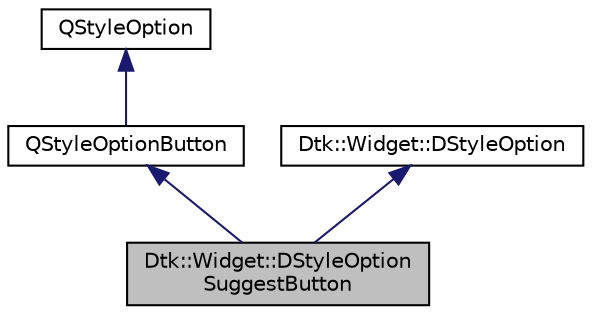 digraph "Dtk::Widget::DStyleOptionSuggestButton"
{
  edge [fontname="Helvetica",fontsize="10",labelfontname="Helvetica",labelfontsize="10"];
  node [fontname="Helvetica",fontsize="10",shape=record];
  Node4 [label="Dtk::Widget::DStyleOption\lSuggestButton",height=0.2,width=0.4,color="black", fillcolor="grey75", style="filled", fontcolor="black"];
  Node5 -> Node4 [dir="back",color="midnightblue",fontsize="10",style="solid",fontname="Helvetica"];
  Node5 [label="QStyleOptionButton",height=0.2,width=0.4,color="black", fillcolor="white", style="filled",URL="/home/xmuli/project/dtk/tags/qtwidgets.tags$qstyleoptionbutton.html"];
  Node6 -> Node5 [dir="back",color="midnightblue",fontsize="10",style="solid",fontname="Helvetica"];
  Node6 [label="QStyleOption",height=0.2,width=0.4,color="black", fillcolor="white", style="filled",URL="/home/xmuli/project/dtk/tags/qtwidgets.tags$qstyleoption.html"];
  Node7 -> Node4 [dir="back",color="midnightblue",fontsize="10",style="solid",fontname="Helvetica"];
  Node7 [label="Dtk::Widget::DStyleOption",height=0.2,width=0.4,color="black", fillcolor="white", style="filled",URL="$class_dtk_1_1_widget_1_1_d_style_option.html",tooltip="dcxb插件通过DStyleOption来控制控件的样式 "];
}
